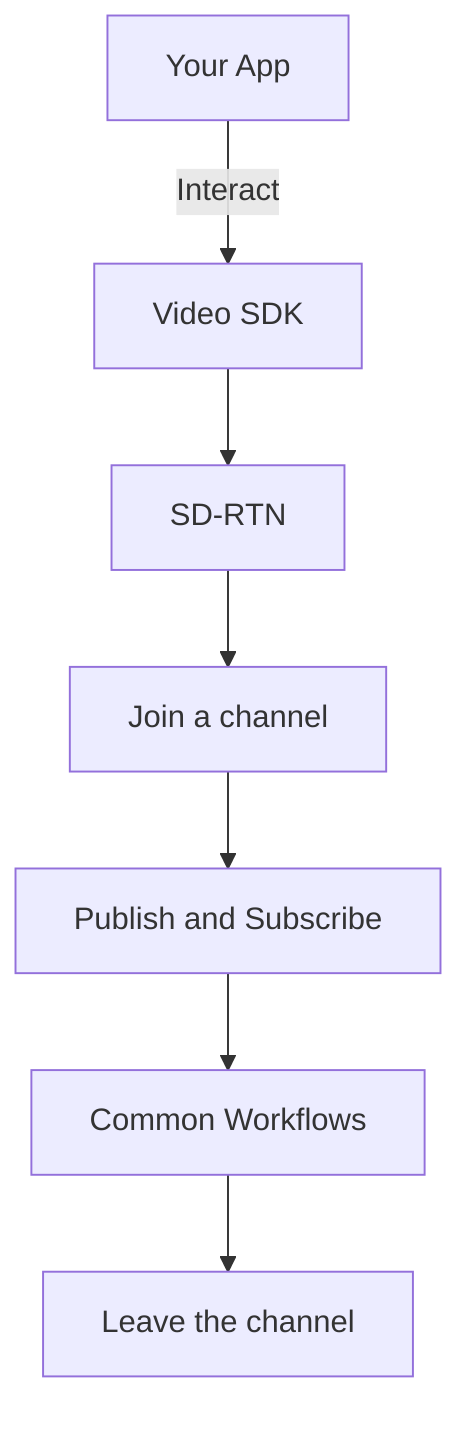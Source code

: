 flowchart TD
    A[Your App] -->|Interact| B[Video SDK]
    B --> C[SD-RTN]
    C --> D[Join a channel]
    D --> E[Publish and Subscribe]
    E --> F[Common Workflows]
    F --> G[Leave the channel]
